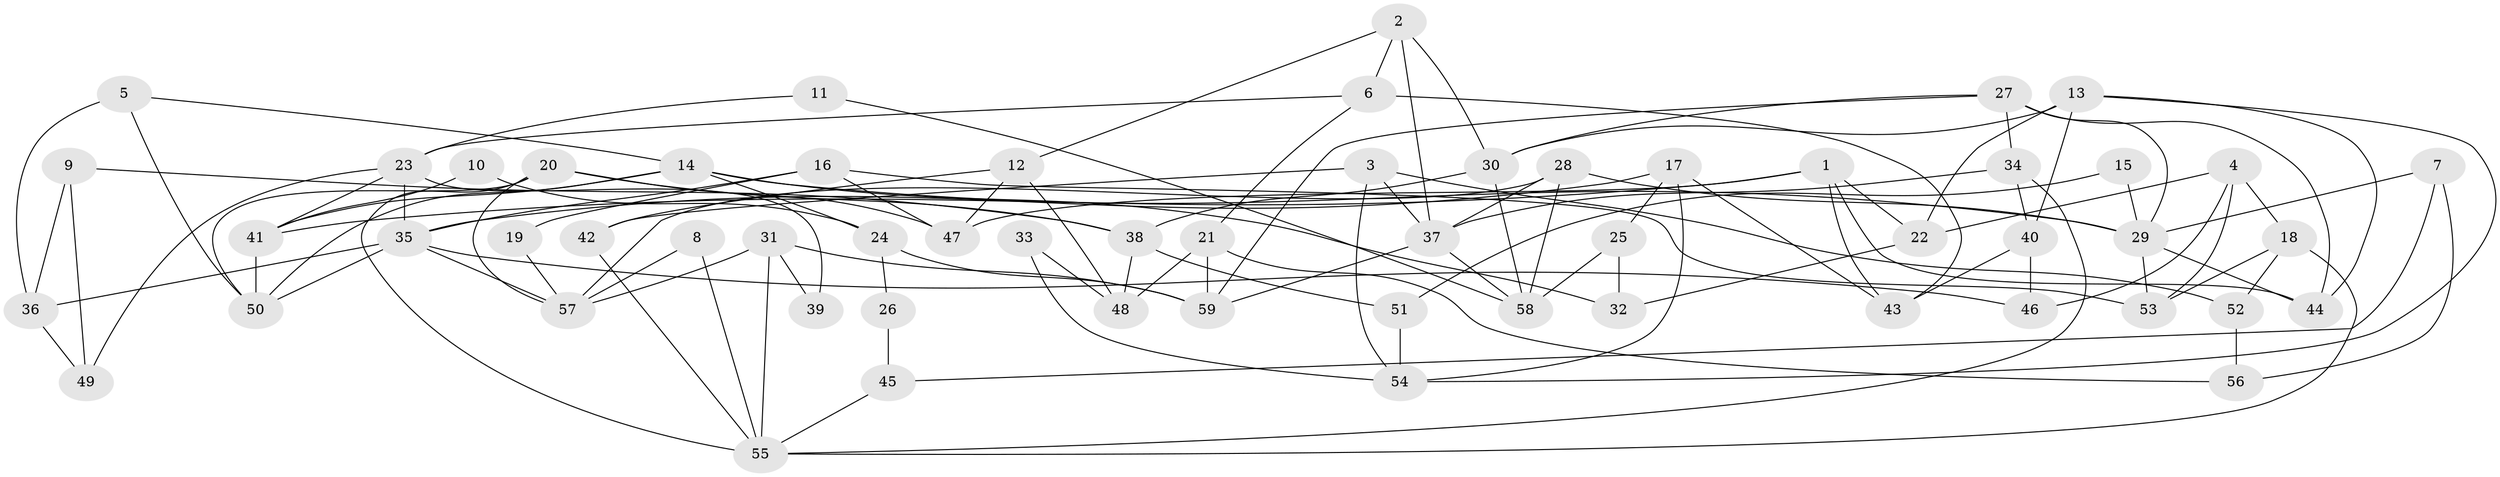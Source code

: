 // coarse degree distribution, {7: 0.10526315789473684, 4: 0.2631578947368421, 5: 0.13157894736842105, 3: 0.13157894736842105, 6: 0.10526315789473684, 2: 0.10526315789473684, 8: 0.10526315789473684, 9: 0.05263157894736842}
// Generated by graph-tools (version 1.1) at 2025/41/03/06/25 10:41:55]
// undirected, 59 vertices, 118 edges
graph export_dot {
graph [start="1"]
  node [color=gray90,style=filled];
  1;
  2;
  3;
  4;
  5;
  6;
  7;
  8;
  9;
  10;
  11;
  12;
  13;
  14;
  15;
  16;
  17;
  18;
  19;
  20;
  21;
  22;
  23;
  24;
  25;
  26;
  27;
  28;
  29;
  30;
  31;
  32;
  33;
  34;
  35;
  36;
  37;
  38;
  39;
  40;
  41;
  42;
  43;
  44;
  45;
  46;
  47;
  48;
  49;
  50;
  51;
  52;
  53;
  54;
  55;
  56;
  57;
  58;
  59;
  1 -- 41;
  1 -- 43;
  1 -- 22;
  1 -- 44;
  1 -- 47;
  2 -- 6;
  2 -- 30;
  2 -- 12;
  2 -- 37;
  3 -- 37;
  3 -- 42;
  3 -- 52;
  3 -- 54;
  4 -- 18;
  4 -- 53;
  4 -- 22;
  4 -- 46;
  5 -- 50;
  5 -- 14;
  5 -- 36;
  6 -- 43;
  6 -- 23;
  6 -- 21;
  7 -- 56;
  7 -- 29;
  7 -- 45;
  8 -- 55;
  8 -- 57;
  9 -- 38;
  9 -- 49;
  9 -- 36;
  10 -- 41;
  10 -- 24;
  11 -- 58;
  11 -- 23;
  12 -- 47;
  12 -- 42;
  12 -- 48;
  13 -- 44;
  13 -- 22;
  13 -- 30;
  13 -- 40;
  13 -- 54;
  14 -- 29;
  14 -- 32;
  14 -- 24;
  14 -- 41;
  14 -- 50;
  15 -- 51;
  15 -- 29;
  16 -- 35;
  16 -- 47;
  16 -- 19;
  16 -- 53;
  17 -- 35;
  17 -- 54;
  17 -- 25;
  17 -- 43;
  18 -- 55;
  18 -- 53;
  18 -- 52;
  19 -- 57;
  20 -- 50;
  20 -- 57;
  20 -- 38;
  20 -- 47;
  20 -- 55;
  21 -- 59;
  21 -- 48;
  21 -- 56;
  22 -- 32;
  23 -- 35;
  23 -- 41;
  23 -- 39;
  23 -- 49;
  24 -- 59;
  24 -- 26;
  25 -- 58;
  25 -- 32;
  26 -- 45;
  27 -- 34;
  27 -- 30;
  27 -- 29;
  27 -- 44;
  27 -- 59;
  28 -- 29;
  28 -- 58;
  28 -- 37;
  28 -- 57;
  29 -- 44;
  29 -- 53;
  30 -- 38;
  30 -- 58;
  31 -- 59;
  31 -- 55;
  31 -- 39;
  31 -- 57;
  33 -- 48;
  33 -- 54;
  34 -- 37;
  34 -- 40;
  34 -- 55;
  35 -- 36;
  35 -- 57;
  35 -- 46;
  35 -- 50;
  36 -- 49;
  37 -- 58;
  37 -- 59;
  38 -- 48;
  38 -- 51;
  40 -- 46;
  40 -- 43;
  41 -- 50;
  42 -- 55;
  45 -- 55;
  51 -- 54;
  52 -- 56;
}
